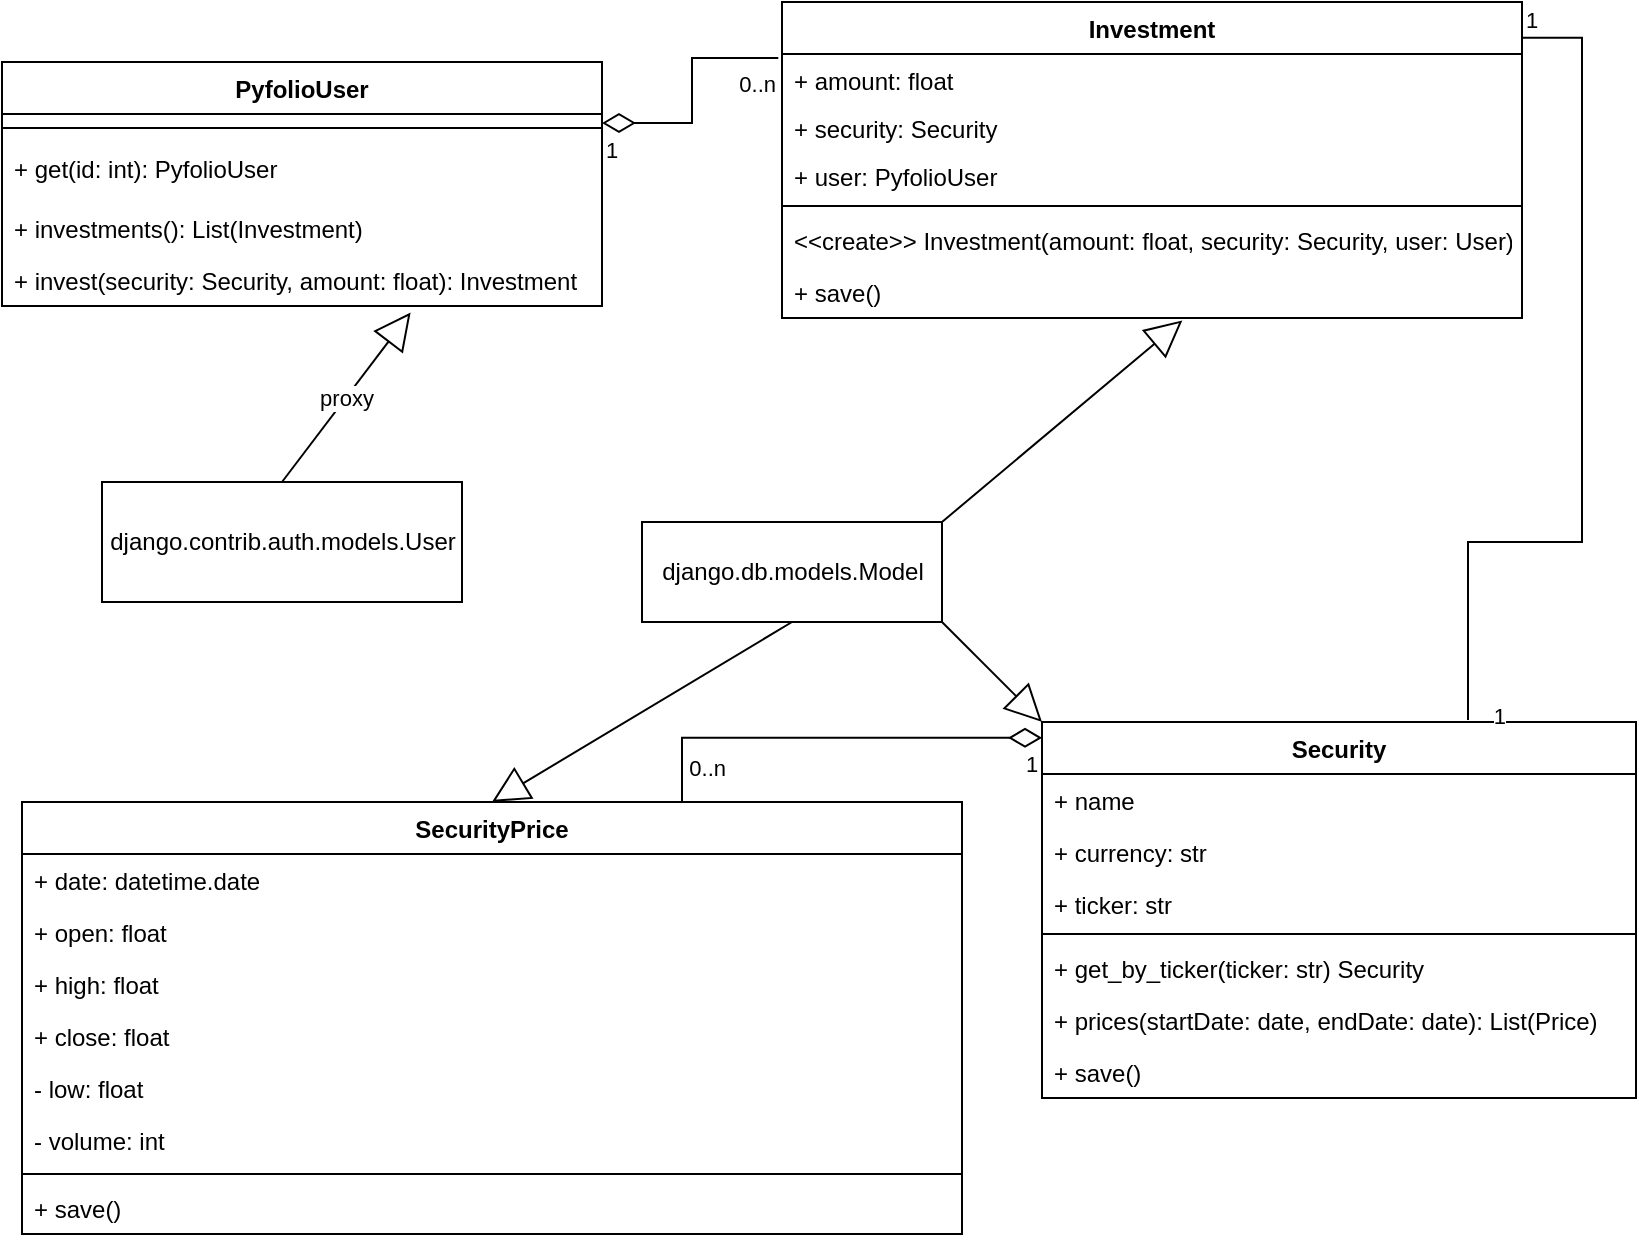 <mxfile version="20.8.5" type="device"><diagram id="C5RBs43oDa-KdzZeNtuy" name="Page-1"><mxGraphModel dx="1254" dy="661" grid="1" gridSize="10" guides="1" tooltips="1" connect="1" arrows="1" fold="1" page="1" pageScale="1" pageWidth="827" pageHeight="1169" math="0" shadow="0"><root><mxCell id="WIyWlLk6GJQsqaUBKTNV-0"/><mxCell id="WIyWlLk6GJQsqaUBKTNV-1" parent="WIyWlLk6GJQsqaUBKTNV-0"/><mxCell id="Twd-HnfBZcnnV425pWjo-0" value="Security" style="swimlane;fontStyle=1;align=center;verticalAlign=top;childLayout=stackLayout;horizontal=1;startSize=26;horizontalStack=0;resizeParent=1;resizeParentMax=0;resizeLast=0;collapsible=1;marginBottom=0;" parent="WIyWlLk6GJQsqaUBKTNV-1" vertex="1"><mxGeometry x="530" y="380" width="297" height="188" as="geometry"/></mxCell><mxCell id="Twd-HnfBZcnnV425pWjo-28" value="+ name" style="text;strokeColor=none;fillColor=none;align=left;verticalAlign=top;spacingLeft=4;spacingRight=4;overflow=hidden;rotatable=0;points=[[0,0.5],[1,0.5]];portConstraint=eastwest;" parent="Twd-HnfBZcnnV425pWjo-0" vertex="1"><mxGeometry y="26" width="297" height="26" as="geometry"/></mxCell><mxCell id="Twd-HnfBZcnnV425pWjo-29" value="+ currency: str" style="text;strokeColor=none;fillColor=none;align=left;verticalAlign=top;spacingLeft=4;spacingRight=4;overflow=hidden;rotatable=0;points=[[0,0.5],[1,0.5]];portConstraint=eastwest;" parent="Twd-HnfBZcnnV425pWjo-0" vertex="1"><mxGeometry y="52" width="297" height="26" as="geometry"/></mxCell><mxCell id="Twd-HnfBZcnnV425pWjo-14" value="+ ticker: str" style="text;strokeColor=none;fillColor=none;align=left;verticalAlign=top;spacingLeft=4;spacingRight=4;overflow=hidden;rotatable=0;points=[[0,0.5],[1,0.5]];portConstraint=eastwest;" parent="Twd-HnfBZcnnV425pWjo-0" vertex="1"><mxGeometry y="78" width="297" height="24" as="geometry"/></mxCell><mxCell id="Twd-HnfBZcnnV425pWjo-2" value="" style="line;strokeWidth=1;fillColor=none;align=left;verticalAlign=middle;spacingTop=-1;spacingLeft=3;spacingRight=3;rotatable=0;labelPosition=right;points=[];portConstraint=eastwest;strokeColor=inherit;" parent="Twd-HnfBZcnnV425pWjo-0" vertex="1"><mxGeometry y="102" width="297" height="8" as="geometry"/></mxCell><mxCell id="Twd-HnfBZcnnV425pWjo-3" value="+ get_by_ticker(ticker: str) Security" style="text;strokeColor=none;fillColor=none;align=left;verticalAlign=top;spacingLeft=4;spacingRight=4;overflow=hidden;rotatable=0;points=[[0,0.5],[1,0.5]];portConstraint=eastwest;" parent="Twd-HnfBZcnnV425pWjo-0" vertex="1"><mxGeometry y="110" width="297" height="26" as="geometry"/></mxCell><mxCell id="Twd-HnfBZcnnV425pWjo-38" value="+ prices(startDate: date, endDate: date): List(Price)" style="text;strokeColor=none;fillColor=none;align=left;verticalAlign=top;spacingLeft=4;spacingRight=4;overflow=hidden;rotatable=0;points=[[0,0.5],[1,0.5]];portConstraint=eastwest;" parent="Twd-HnfBZcnnV425pWjo-0" vertex="1"><mxGeometry y="136" width="297" height="26" as="geometry"/></mxCell><mxCell id="Twd-HnfBZcnnV425pWjo-42" value="+ save()" style="text;strokeColor=none;fillColor=none;align=left;verticalAlign=top;spacingLeft=4;spacingRight=4;overflow=hidden;rotatable=0;points=[[0,0.5],[1,0.5]];portConstraint=eastwest;" parent="Twd-HnfBZcnnV425pWjo-0" vertex="1"><mxGeometry y="162" width="297" height="26" as="geometry"/></mxCell><mxCell id="Twd-HnfBZcnnV425pWjo-4" value="SecurityPrice" style="swimlane;fontStyle=1;align=center;verticalAlign=top;childLayout=stackLayout;horizontal=1;startSize=26;horizontalStack=0;resizeParent=1;resizeParentMax=0;resizeLast=0;collapsible=1;marginBottom=0;" parent="WIyWlLk6GJQsqaUBKTNV-1" vertex="1"><mxGeometry x="20" y="420" width="470" height="216" as="geometry"/></mxCell><mxCell id="Twd-HnfBZcnnV425pWjo-5" value="+ date: datetime.date" style="text;strokeColor=none;fillColor=none;align=left;verticalAlign=top;spacingLeft=4;spacingRight=4;overflow=hidden;rotatable=0;points=[[0,0.5],[1,0.5]];portConstraint=eastwest;" parent="Twd-HnfBZcnnV425pWjo-4" vertex="1"><mxGeometry y="26" width="470" height="26" as="geometry"/></mxCell><mxCell id="Twd-HnfBZcnnV425pWjo-36" value="+ open: float" style="text;strokeColor=none;fillColor=none;align=left;verticalAlign=top;spacingLeft=4;spacingRight=4;overflow=hidden;rotatable=0;points=[[0,0.5],[1,0.5]];portConstraint=eastwest;" parent="Twd-HnfBZcnnV425pWjo-4" vertex="1"><mxGeometry y="52" width="470" height="26" as="geometry"/></mxCell><mxCell id="Twd-HnfBZcnnV425pWjo-35" value="+ high: float" style="text;strokeColor=none;fillColor=none;align=left;verticalAlign=top;spacingLeft=4;spacingRight=4;overflow=hidden;rotatable=0;points=[[0,0.5],[1,0.5]];portConstraint=eastwest;" parent="Twd-HnfBZcnnV425pWjo-4" vertex="1"><mxGeometry y="78" width="470" height="26" as="geometry"/></mxCell><mxCell id="Twd-HnfBZcnnV425pWjo-34" value="+ close: float" style="text;strokeColor=none;fillColor=none;align=left;verticalAlign=top;spacingLeft=4;spacingRight=4;overflow=hidden;rotatable=0;points=[[0,0.5],[1,0.5]];portConstraint=eastwest;" parent="Twd-HnfBZcnnV425pWjo-4" vertex="1"><mxGeometry y="104" width="470" height="26" as="geometry"/></mxCell><mxCell id="Twd-HnfBZcnnV425pWjo-33" value="- low: float" style="text;strokeColor=none;fillColor=none;align=left;verticalAlign=top;spacingLeft=4;spacingRight=4;overflow=hidden;rotatable=0;points=[[0,0.5],[1,0.5]];portConstraint=eastwest;" parent="Twd-HnfBZcnnV425pWjo-4" vertex="1"><mxGeometry y="130" width="470" height="26" as="geometry"/></mxCell><mxCell id="Twd-HnfBZcnnV425pWjo-32" value="- volume: int" style="text;strokeColor=none;fillColor=none;align=left;verticalAlign=top;spacingLeft=4;spacingRight=4;overflow=hidden;rotatable=0;points=[[0,0.5],[1,0.5]];portConstraint=eastwest;" parent="Twd-HnfBZcnnV425pWjo-4" vertex="1"><mxGeometry y="156" width="470" height="26" as="geometry"/></mxCell><mxCell id="Twd-HnfBZcnnV425pWjo-6" value="" style="line;strokeWidth=1;fillColor=none;align=left;verticalAlign=middle;spacingTop=-1;spacingLeft=3;spacingRight=3;rotatable=0;labelPosition=right;points=[];portConstraint=eastwest;strokeColor=inherit;" parent="Twd-HnfBZcnnV425pWjo-4" vertex="1"><mxGeometry y="182" width="470" height="8" as="geometry"/></mxCell><mxCell id="Twd-HnfBZcnnV425pWjo-43" value="+ save()" style="text;strokeColor=none;fillColor=none;align=left;verticalAlign=top;spacingLeft=4;spacingRight=4;overflow=hidden;rotatable=0;points=[[0,0.5],[1,0.5]];portConstraint=eastwest;" parent="Twd-HnfBZcnnV425pWjo-4" vertex="1"><mxGeometry y="190" width="470" height="26" as="geometry"/></mxCell><mxCell id="Twd-HnfBZcnnV425pWjo-8" value="PyfolioUser" style="swimlane;fontStyle=1;align=center;verticalAlign=top;childLayout=stackLayout;horizontal=1;startSize=26;horizontalStack=0;resizeParent=1;resizeParentMax=0;resizeLast=0;collapsible=1;marginBottom=0;" parent="WIyWlLk6GJQsqaUBKTNV-1" vertex="1"><mxGeometry x="10" y="50" width="300" height="122" as="geometry"/></mxCell><mxCell id="Twd-HnfBZcnnV425pWjo-10" value="" style="line;strokeWidth=1;fillColor=none;align=left;verticalAlign=middle;spacingTop=-1;spacingLeft=3;spacingRight=3;rotatable=0;labelPosition=right;points=[];portConstraint=eastwest;strokeColor=inherit;" parent="Twd-HnfBZcnnV425pWjo-8" vertex="1"><mxGeometry y="26" width="300" height="14" as="geometry"/></mxCell><mxCell id="Twd-HnfBZcnnV425pWjo-53" value="+ get(id: int): PyfolioUser" style="text;strokeColor=none;fillColor=none;align=left;verticalAlign=top;spacingLeft=4;spacingRight=4;overflow=hidden;rotatable=0;points=[[0,0.5],[1,0.5]];portConstraint=eastwest;" parent="Twd-HnfBZcnnV425pWjo-8" vertex="1"><mxGeometry y="40" width="300" height="30" as="geometry"/></mxCell><mxCell id="Twd-HnfBZcnnV425pWjo-37" value="+ investments(): List(Investment)" style="text;strokeColor=none;fillColor=none;align=left;verticalAlign=top;spacingLeft=4;spacingRight=4;overflow=hidden;rotatable=0;points=[[0,0.5],[1,0.5]];portConstraint=eastwest;" parent="Twd-HnfBZcnnV425pWjo-8" vertex="1"><mxGeometry y="70" width="300" height="26" as="geometry"/></mxCell><mxCell id="QQd_YJ2Lrad4psqD4XG0-0" value="+ invest(security: Security, amount: float): Investment" style="text;strokeColor=none;fillColor=none;align=left;verticalAlign=top;spacingLeft=4;spacingRight=4;overflow=hidden;rotatable=0;points=[[0,0.5],[1,0.5]];portConstraint=eastwest;" vertex="1" parent="Twd-HnfBZcnnV425pWjo-8"><mxGeometry y="96" width="300" height="26" as="geometry"/></mxCell><mxCell id="Twd-HnfBZcnnV425pWjo-13" value="Investment" style="swimlane;fontStyle=1;align=center;verticalAlign=top;childLayout=stackLayout;horizontal=1;startSize=26;horizontalStack=0;resizeParent=1;resizeParentMax=0;resizeLast=0;collapsible=1;marginBottom=0;" parent="WIyWlLk6GJQsqaUBKTNV-1" vertex="1"><mxGeometry x="400" y="20" width="370" height="158" as="geometry"/></mxCell><mxCell id="Twd-HnfBZcnnV425pWjo-30" value="+ amount: float" style="text;strokeColor=none;fillColor=none;align=left;verticalAlign=top;spacingLeft=4;spacingRight=4;overflow=hidden;rotatable=0;points=[[0,0.5],[1,0.5]];portConstraint=eastwest;" parent="Twd-HnfBZcnnV425pWjo-13" vertex="1"><mxGeometry y="26" width="370" height="24" as="geometry"/></mxCell><mxCell id="Twd-HnfBZcnnV425pWjo-58" value="+ security: Security" style="text;strokeColor=none;fillColor=none;align=left;verticalAlign=top;spacingLeft=4;spacingRight=4;overflow=hidden;rotatable=0;points=[[0,0.5],[1,0.5]];portConstraint=eastwest;" parent="Twd-HnfBZcnnV425pWjo-13" vertex="1"><mxGeometry y="50" width="370" height="24" as="geometry"/></mxCell><mxCell id="Twd-HnfBZcnnV425pWjo-57" value="+ user: PyfolioUser" style="text;strokeColor=none;fillColor=none;align=left;verticalAlign=top;spacingLeft=4;spacingRight=4;overflow=hidden;rotatable=0;points=[[0,0.5],[1,0.5]];portConstraint=eastwest;" parent="Twd-HnfBZcnnV425pWjo-13" vertex="1"><mxGeometry y="74" width="370" height="24" as="geometry"/></mxCell><mxCell id="Twd-HnfBZcnnV425pWjo-15" value="" style="line;strokeWidth=1;fillColor=none;align=left;verticalAlign=middle;spacingTop=-1;spacingLeft=3;spacingRight=3;rotatable=0;labelPosition=right;points=[];portConstraint=eastwest;strokeColor=inherit;" parent="Twd-HnfBZcnnV425pWjo-13" vertex="1"><mxGeometry y="98" width="370" height="8" as="geometry"/></mxCell><mxCell id="Twd-HnfBZcnnV425pWjo-39" value="&lt;&lt;create&gt;&gt; Investment(amount: float, security: Security, user: User)" style="text;strokeColor=none;fillColor=none;align=left;verticalAlign=top;spacingLeft=4;spacingRight=4;overflow=hidden;rotatable=0;points=[[0,0.5],[1,0.5]];portConstraint=eastwest;" parent="Twd-HnfBZcnnV425pWjo-13" vertex="1"><mxGeometry y="106" width="370" height="26" as="geometry"/></mxCell><mxCell id="Twd-HnfBZcnnV425pWjo-40" value="+ save()" style="text;strokeColor=none;fillColor=none;align=left;verticalAlign=top;spacingLeft=4;spacingRight=4;overflow=hidden;rotatable=0;points=[[0,0.5],[1,0.5]];portConstraint=eastwest;" parent="Twd-HnfBZcnnV425pWjo-13" vertex="1"><mxGeometry y="132" width="370" height="26" as="geometry"/></mxCell><mxCell id="Twd-HnfBZcnnV425pWjo-19" value="" style="endArrow=none;html=1;endSize=12;startArrow=diamondThin;startSize=14;startFill=0;edgeStyle=orthogonalEdgeStyle;rounded=0;endFill=0;exitX=1;exitY=0.25;exitDx=0;exitDy=0;entryX=-0.005;entryY=0.177;entryDx=0;entryDy=0;entryPerimeter=0;" parent="WIyWlLk6GJQsqaUBKTNV-1" source="Twd-HnfBZcnnV425pWjo-8" target="Twd-HnfBZcnnV425pWjo-13" edge="1"><mxGeometry relative="1" as="geometry"><mxPoint x="250" y="49" as="sourcePoint"/><mxPoint x="540" y="40" as="targetPoint"/></mxGeometry></mxCell><mxCell id="Twd-HnfBZcnnV425pWjo-20" value="1" style="edgeLabel;resizable=0;html=1;align=left;verticalAlign=top;" parent="Twd-HnfBZcnnV425pWjo-19" connectable="0" vertex="1"><mxGeometry x="-1" relative="1" as="geometry"/></mxCell><mxCell id="Twd-HnfBZcnnV425pWjo-21" value="0..n" style="edgeLabel;resizable=0;html=1;align=right;verticalAlign=top;" parent="Twd-HnfBZcnnV425pWjo-19" connectable="0" vertex="1"><mxGeometry x="1" relative="1" as="geometry"/></mxCell><mxCell id="Twd-HnfBZcnnV425pWjo-22" value="" style="endArrow=none;html=1;edgeStyle=orthogonalEdgeStyle;rounded=0;exitX=0.999;exitY=0.113;exitDx=0;exitDy=0;exitPerimeter=0;" parent="WIyWlLk6GJQsqaUBKTNV-1" source="Twd-HnfBZcnnV425pWjo-13" edge="1"><mxGeometry relative="1" as="geometry"><mxPoint x="750" y="90" as="sourcePoint"/><mxPoint x="743" y="379" as="targetPoint"/><Array as="points"><mxPoint x="800" y="38"/><mxPoint x="800" y="290"/><mxPoint x="743" y="290"/></Array></mxGeometry></mxCell><mxCell id="Twd-HnfBZcnnV425pWjo-23" value="1" style="edgeLabel;resizable=0;html=1;align=left;verticalAlign=bottom;" parent="Twd-HnfBZcnnV425pWjo-22" connectable="0" vertex="1"><mxGeometry x="-1" relative="1" as="geometry"/></mxCell><mxCell id="Twd-HnfBZcnnV425pWjo-24" value="1" style="edgeLabel;resizable=0;html=1;align=right;verticalAlign=bottom;" parent="Twd-HnfBZcnnV425pWjo-22" connectable="0" vertex="1"><mxGeometry x="1" relative="1" as="geometry"><mxPoint x="19" y="6" as="offset"/></mxGeometry></mxCell><mxCell id="Twd-HnfBZcnnV425pWjo-25" value="" style="endArrow=none;html=1;endSize=12;startArrow=diamondThin;startSize=14;startFill=0;edgeStyle=orthogonalEdgeStyle;rounded=0;endFill=0;exitX=0;exitY=0.042;exitDx=0;exitDy=0;exitPerimeter=0;" parent="WIyWlLk6GJQsqaUBKTNV-1" source="Twd-HnfBZcnnV425pWjo-0" edge="1"><mxGeometry relative="1" as="geometry"><mxPoint x="390" y="290" as="sourcePoint"/><mxPoint x="350" y="420" as="targetPoint"/><Array as="points"><mxPoint x="350" y="388"/></Array></mxGeometry></mxCell><mxCell id="Twd-HnfBZcnnV425pWjo-26" value="1" style="edgeLabel;resizable=0;html=1;align=left;verticalAlign=top;" parent="Twd-HnfBZcnnV425pWjo-25" connectable="0" vertex="1"><mxGeometry x="-1" relative="1" as="geometry"><mxPoint x="-10" as="offset"/></mxGeometry></mxCell><mxCell id="Twd-HnfBZcnnV425pWjo-27" value="0..n" style="edgeLabel;resizable=0;html=1;align=right;verticalAlign=top;" parent="Twd-HnfBZcnnV425pWjo-25" connectable="0" vertex="1"><mxGeometry x="1" relative="1" as="geometry"><mxPoint x="22" y="-30" as="offset"/></mxGeometry></mxCell><mxCell id="Twd-HnfBZcnnV425pWjo-46" value="django.db.models.Model" style="html=1;" parent="WIyWlLk6GJQsqaUBKTNV-1" vertex="1"><mxGeometry x="330" y="280" width="150" height="50" as="geometry"/></mxCell><mxCell id="Twd-HnfBZcnnV425pWjo-48" value="" style="endArrow=block;endSize=16;endFill=0;html=1;rounded=0;entryX=0.541;entryY=1.046;entryDx=0;entryDy=0;entryPerimeter=0;exitX=1;exitY=0;exitDx=0;exitDy=0;" parent="WIyWlLk6GJQsqaUBKTNV-1" source="Twd-HnfBZcnnV425pWjo-46" target="Twd-HnfBZcnnV425pWjo-40" edge="1"><mxGeometry width="160" relative="1" as="geometry"><mxPoint x="247.5" y="280" as="sourcePoint"/><mxPoint x="128.7" y="148.392" as="targetPoint"/></mxGeometry></mxCell><mxCell id="Twd-HnfBZcnnV425pWjo-49" value="" style="endArrow=block;endSize=16;endFill=0;html=1;rounded=0;entryX=0.5;entryY=0;entryDx=0;entryDy=0;exitX=0.5;exitY=1;exitDx=0;exitDy=0;" parent="WIyWlLk6GJQsqaUBKTNV-1" source="Twd-HnfBZcnnV425pWjo-46" target="Twd-HnfBZcnnV425pWjo-4" edge="1"><mxGeometry width="160" relative="1" as="geometry"><mxPoint x="257.5" y="290" as="sourcePoint"/><mxPoint x="138.7" y="158.392" as="targetPoint"/></mxGeometry></mxCell><mxCell id="Twd-HnfBZcnnV425pWjo-50" value="" style="endArrow=block;endSize=16;endFill=0;html=1;rounded=0;entryX=0;entryY=0;entryDx=0;entryDy=0;exitX=1;exitY=1;exitDx=0;exitDy=0;" parent="WIyWlLk6GJQsqaUBKTNV-1" source="Twd-HnfBZcnnV425pWjo-46" target="Twd-HnfBZcnnV425pWjo-0" edge="1"><mxGeometry width="160" relative="1" as="geometry"><mxPoint x="267.5" y="300" as="sourcePoint"/><mxPoint x="148.7" y="168.392" as="targetPoint"/></mxGeometry></mxCell><mxCell id="Twd-HnfBZcnnV425pWjo-51" value="django.contrib.auth.models.User" style="html=1;" parent="WIyWlLk6GJQsqaUBKTNV-1" vertex="1"><mxGeometry x="60" y="260" width="180" height="60" as="geometry"/></mxCell><mxCell id="Twd-HnfBZcnnV425pWjo-52" value="proxy" style="endArrow=block;endSize=16;endFill=0;html=1;rounded=0;entryX=0.681;entryY=1.126;entryDx=0;entryDy=0;entryPerimeter=0;exitX=0.5;exitY=0;exitDx=0;exitDy=0;" parent="WIyWlLk6GJQsqaUBKTNV-1" source="Twd-HnfBZcnnV425pWjo-51" target="QQd_YJ2Lrad4psqD4XG0-0" edge="1"><mxGeometry width="160" relative="1" as="geometry"><mxPoint x="490" y="290" as="sourcePoint"/><mxPoint x="540.17" y="217.196" as="targetPoint"/></mxGeometry></mxCell></root></mxGraphModel></diagram></mxfile>